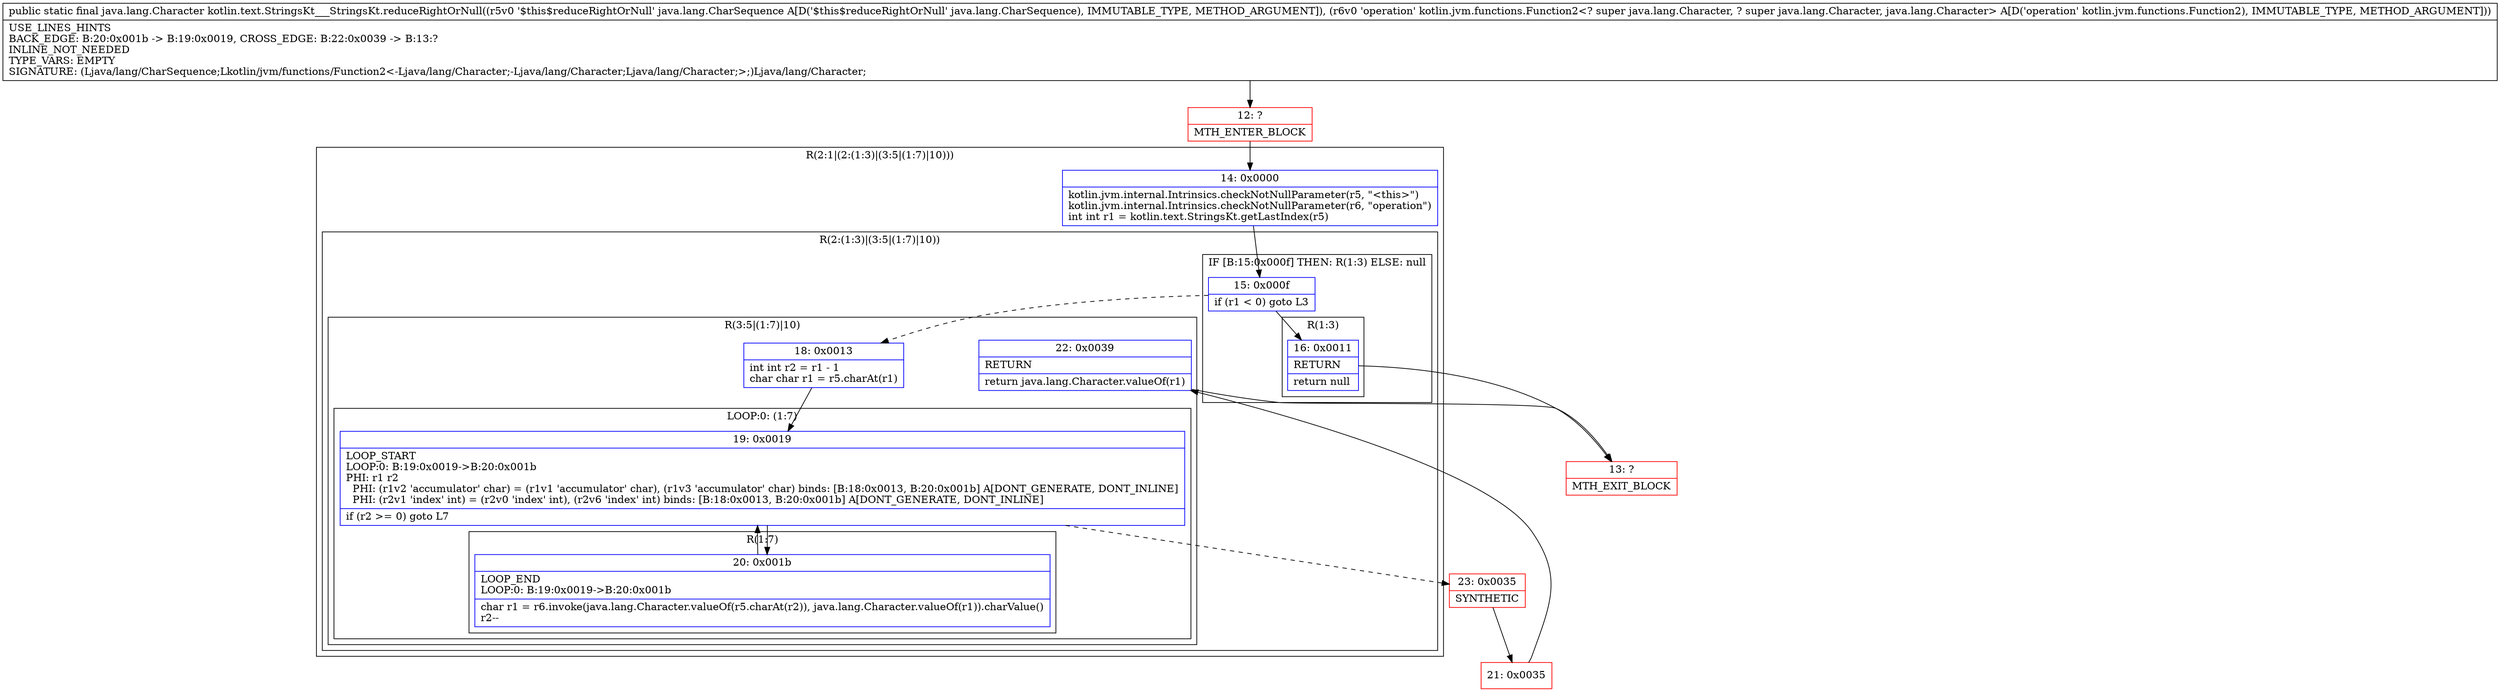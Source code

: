 digraph "CFG forkotlin.text.StringsKt___StringsKt.reduceRightOrNull(Ljava\/lang\/CharSequence;Lkotlin\/jvm\/functions\/Function2;)Ljava\/lang\/Character;" {
subgraph cluster_Region_1989716070 {
label = "R(2:1|(2:(1:3)|(3:5|(1:7)|10)))";
node [shape=record,color=blue];
Node_14 [shape=record,label="{14\:\ 0x0000|kotlin.jvm.internal.Intrinsics.checkNotNullParameter(r5, \"\<this\>\")\lkotlin.jvm.internal.Intrinsics.checkNotNullParameter(r6, \"operation\")\lint int r1 = kotlin.text.StringsKt.getLastIndex(r5)\l}"];
subgraph cluster_Region_886971398 {
label = "R(2:(1:3)|(3:5|(1:7)|10))";
node [shape=record,color=blue];
subgraph cluster_IfRegion_1120504913 {
label = "IF [B:15:0x000f] THEN: R(1:3) ELSE: null";
node [shape=record,color=blue];
Node_15 [shape=record,label="{15\:\ 0x000f|if (r1 \< 0) goto L3\l}"];
subgraph cluster_Region_299674213 {
label = "R(1:3)";
node [shape=record,color=blue];
Node_16 [shape=record,label="{16\:\ 0x0011|RETURN\l|return null\l}"];
}
}
subgraph cluster_Region_1136825785 {
label = "R(3:5|(1:7)|10)";
node [shape=record,color=blue];
Node_18 [shape=record,label="{18\:\ 0x0013|int int r2 = r1 \- 1\lchar char r1 = r5.charAt(r1)\l}"];
subgraph cluster_LoopRegion_2143153438 {
label = "LOOP:0: (1:7)";
node [shape=record,color=blue];
Node_19 [shape=record,label="{19\:\ 0x0019|LOOP_START\lLOOP:0: B:19:0x0019\-\>B:20:0x001b\lPHI: r1 r2 \l  PHI: (r1v2 'accumulator' char) = (r1v1 'accumulator' char), (r1v3 'accumulator' char) binds: [B:18:0x0013, B:20:0x001b] A[DONT_GENERATE, DONT_INLINE]\l  PHI: (r2v1 'index' int) = (r2v0 'index' int), (r2v6 'index' int) binds: [B:18:0x0013, B:20:0x001b] A[DONT_GENERATE, DONT_INLINE]\l|if (r2 \>= 0) goto L7\l}"];
subgraph cluster_Region_1289068823 {
label = "R(1:7)";
node [shape=record,color=blue];
Node_20 [shape=record,label="{20\:\ 0x001b|LOOP_END\lLOOP:0: B:19:0x0019\-\>B:20:0x001b\l|char r1 = r6.invoke(java.lang.Character.valueOf(r5.charAt(r2)), java.lang.Character.valueOf(r1)).charValue()\lr2\-\-\l}"];
}
}
Node_22 [shape=record,label="{22\:\ 0x0039|RETURN\l|return java.lang.Character.valueOf(r1)\l}"];
}
}
}
Node_12 [shape=record,color=red,label="{12\:\ ?|MTH_ENTER_BLOCK\l}"];
Node_13 [shape=record,color=red,label="{13\:\ ?|MTH_EXIT_BLOCK\l}"];
Node_23 [shape=record,color=red,label="{23\:\ 0x0035|SYNTHETIC\l}"];
Node_21 [shape=record,color=red,label="{21\:\ 0x0035}"];
MethodNode[shape=record,label="{public static final java.lang.Character kotlin.text.StringsKt___StringsKt.reduceRightOrNull((r5v0 '$this$reduceRightOrNull' java.lang.CharSequence A[D('$this$reduceRightOrNull' java.lang.CharSequence), IMMUTABLE_TYPE, METHOD_ARGUMENT]), (r6v0 'operation' kotlin.jvm.functions.Function2\<? super java.lang.Character, ? super java.lang.Character, java.lang.Character\> A[D('operation' kotlin.jvm.functions.Function2), IMMUTABLE_TYPE, METHOD_ARGUMENT]))  | USE_LINES_HINTS\lBACK_EDGE: B:20:0x001b \-\> B:19:0x0019, CROSS_EDGE: B:22:0x0039 \-\> B:13:?\lINLINE_NOT_NEEDED\lTYPE_VARS: EMPTY\lSIGNATURE: (Ljava\/lang\/CharSequence;Lkotlin\/jvm\/functions\/Function2\<\-Ljava\/lang\/Character;\-Ljava\/lang\/Character;Ljava\/lang\/Character;\>;)Ljava\/lang\/Character;\l}"];
MethodNode -> Node_12;Node_14 -> Node_15;
Node_15 -> Node_16;
Node_15 -> Node_18[style=dashed];
Node_16 -> Node_13;
Node_18 -> Node_19;
Node_19 -> Node_20;
Node_19 -> Node_23[style=dashed];
Node_20 -> Node_19;
Node_22 -> Node_13;
Node_12 -> Node_14;
Node_23 -> Node_21;
Node_21 -> Node_22;
}

